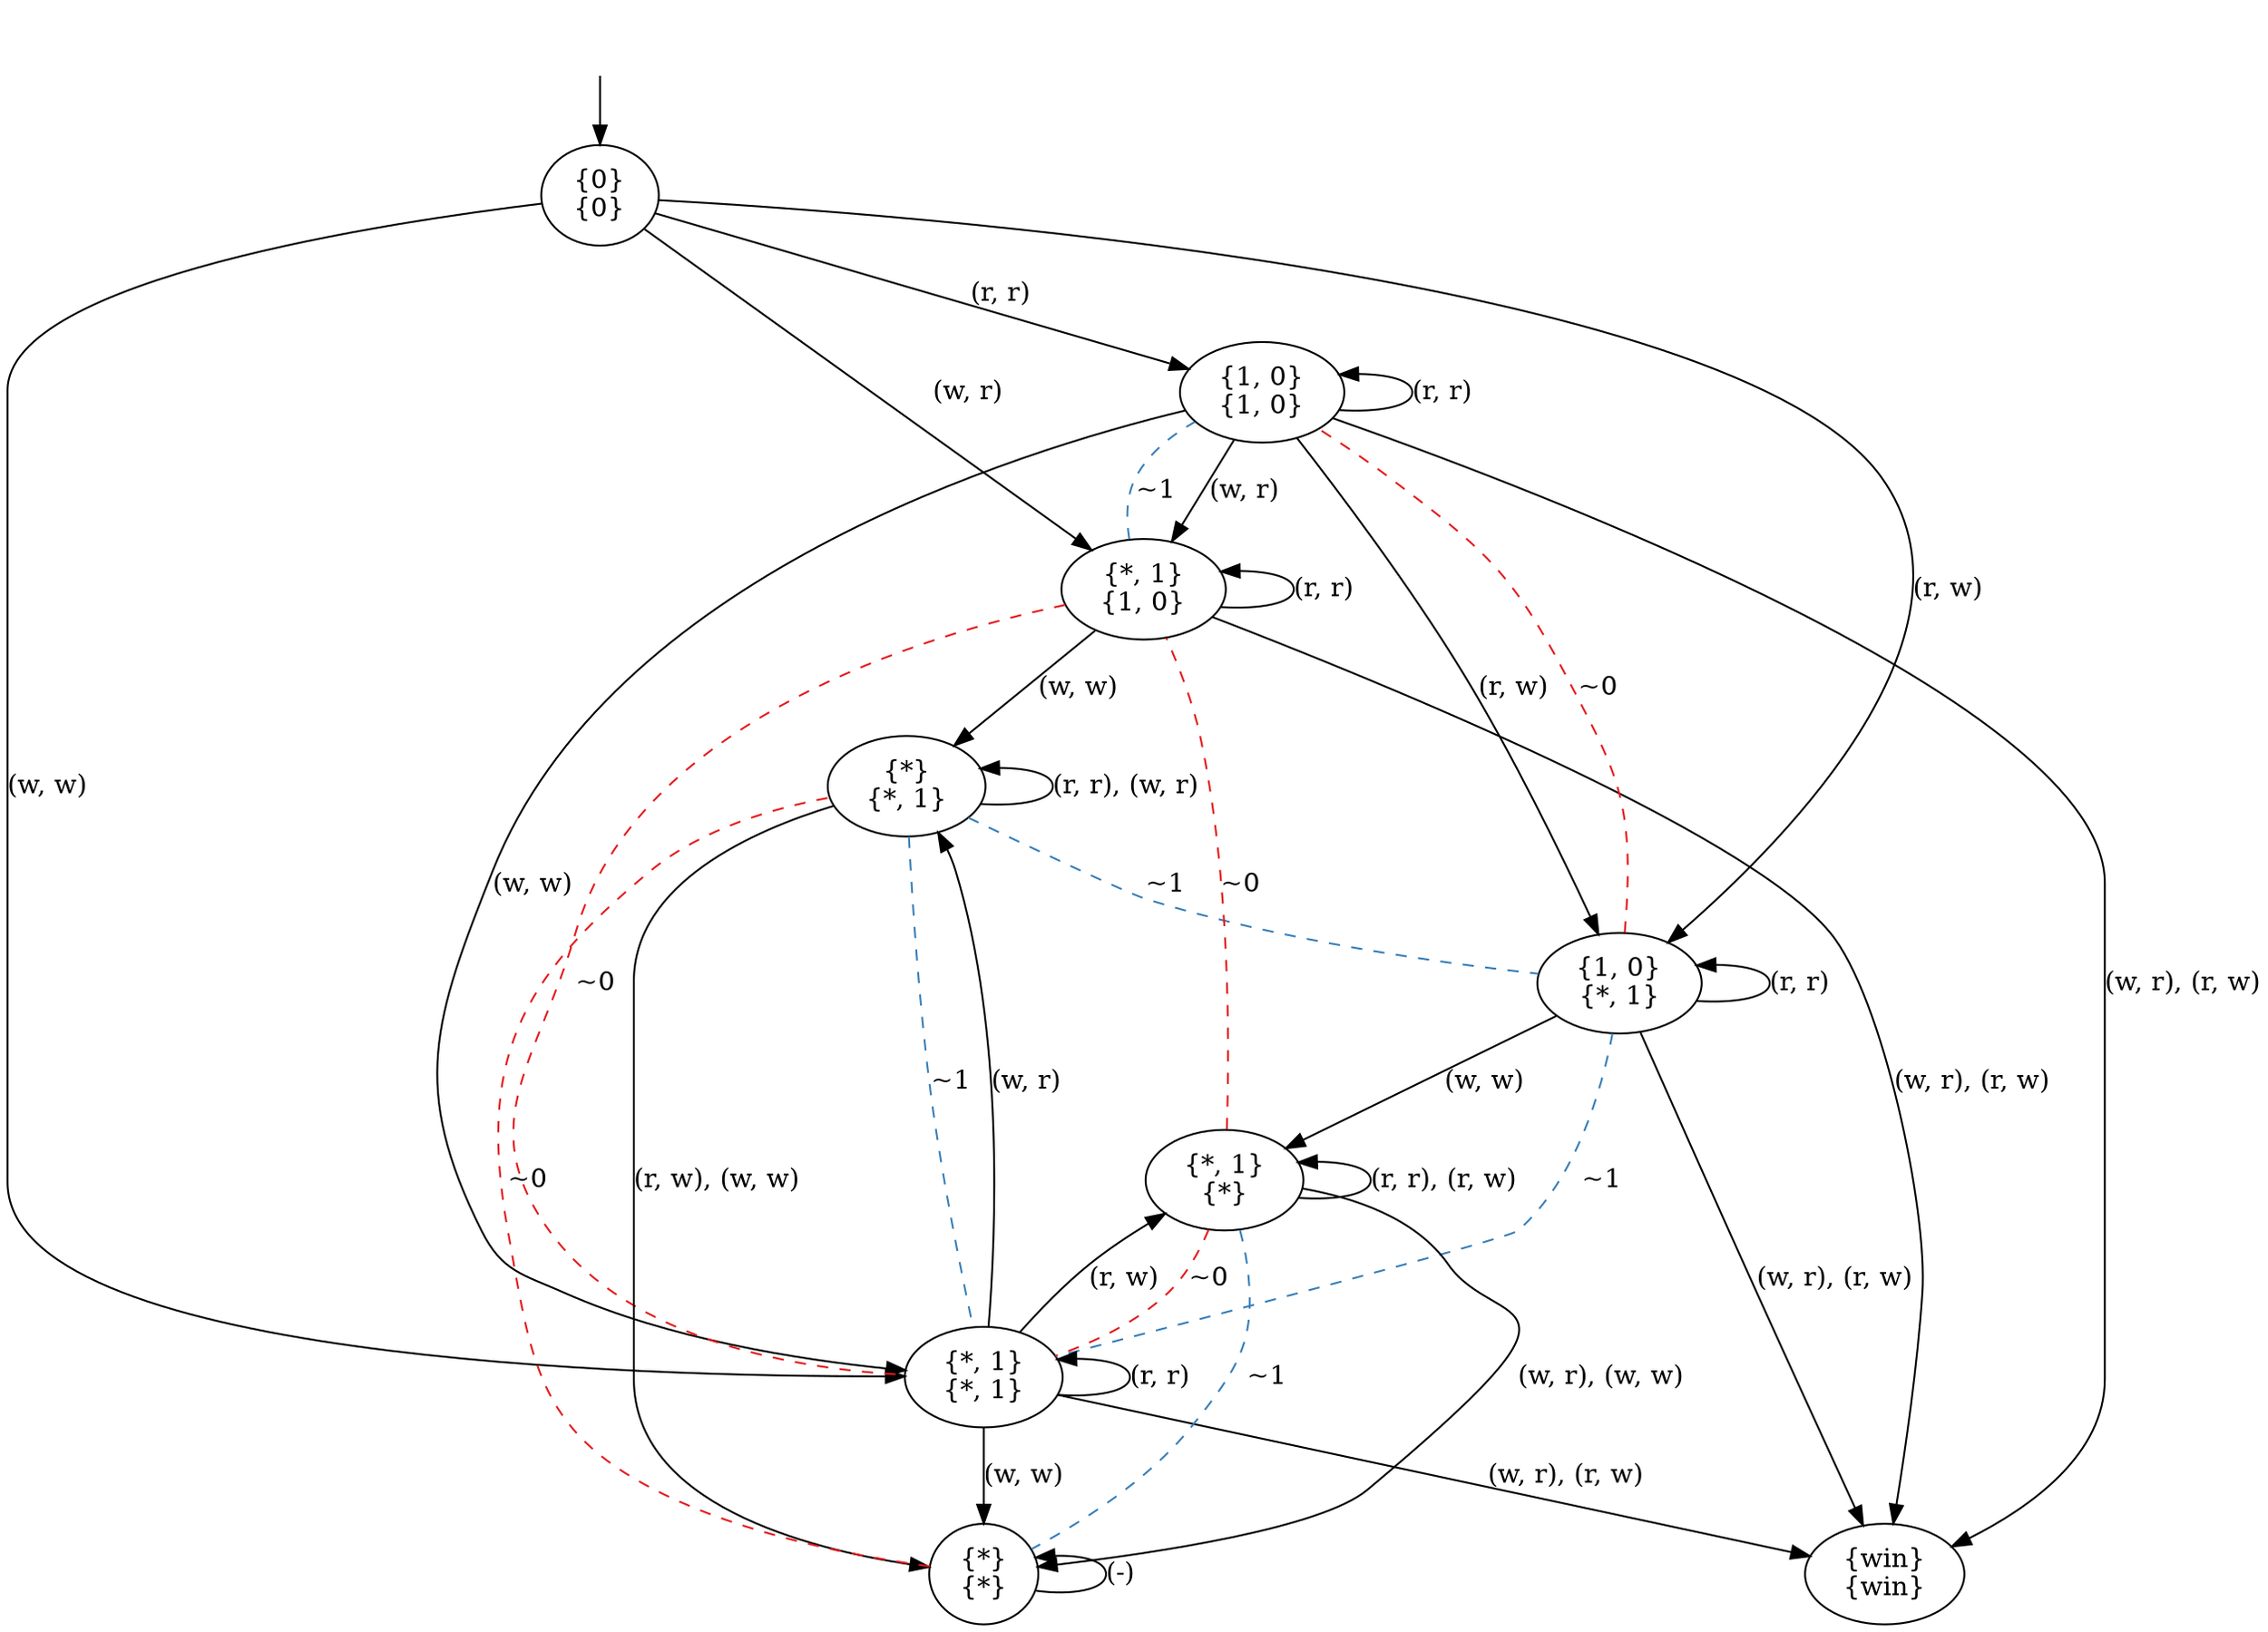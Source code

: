 digraph  {
concentrate=False;
nodesep=0.5;
ranksep=0.5;
splines=True;
4686322264 [label="{0}\n{0}"];
4686322544 [label="{1, 0}\n{1, 0}"];
4686322768 [label="{*, 1}\n{1, 0}"];
4686322152 [label="{1, 0}\n{*, 1}"];
4686322936 [label="{*, 1}\n{*, 1}"];
4686323384 [label="{win}\n{win}"];
4686341736 [label="{*}\n{*, 1}"];
4686342016 [label="{*, 1}\n{*}"];
4686342408 [label="{*}\n{*}"];
hidden [label="", shape=none];
4686322264 -> 4686322544  [action="('r', 'r')", key="('r', 'r')", label="(r, r)"];
4686322264 -> 4686322768  [action="('w', 'r')", key="('w', 'r')", label="(w, r)"];
4686322264 -> 4686322152  [action="('r', 'w')", key="('r', 'w')", label="(r, w)"];
4686322264 -> 4686322936  [action="('w', 'w')", key="('w', 'w')", label="(w, w)"];
4686322544 -> 4686322544  [action="('r', 'r')", dir=back, key="('r', 'r')", label="(r, r)"];
4686322544 -> 4686322768  [action="('w', 'r')", key="('w', 'r')", label="(w, r)"];
4686322544 -> 4686322152  [action="('r', 'w')", key="('r', 'w')", label="(r, w)"];
4686322544 -> 4686322936  [action="('w', 'w')", key="('w', 'w')", label="(w, w)"];
4686322544 -> 4686323384  [action="(('w', 'r'), ('r', 'w'))", key="(('w', 'r'), ('r', 'w'))", label="(w, r), (r, w)"];
4686322768 -> 4686322768  [action="('r', 'r')", dir=back, key="('r', 'r')", label="(r, r)"];
4686322768 -> 4686341736  [action="('w', 'w')", key="('w', 'w')", label="(w, w)"];
4686322768 -> 4686323384  [action="(('w', 'r'), ('r', 'w'))", key="(('w', 'r'), ('r', 'w'))", label="(w, r), (r, w)"];
4686322768 -> 4686322936  [arrowhead=none, color=1, colorscheme=set19, constraint=True, key=0, label="~0", style=dashed];
4686322768 -> 4686322544  [arrowhead=none, color=2, colorscheme=set19, constraint=True, key=0, label="~1", style=dashed];
4686322152 -> 4686322152  [action="('r', 'r')", dir=back, key="('r', 'r')", label="(r, r)"];
4686322152 -> 4686342016  [action="('w', 'w')", key="('w', 'w')", label="(w, w)"];
4686322152 -> 4686323384  [action="(('w', 'r'), ('r', 'w'))", key="(('w', 'r'), ('r', 'w'))", label="(w, r), (r, w)"];
4686322152 -> 4686322544  [arrowhead=none, color=1, colorscheme=set19, constraint=True, key=0, label="~0", style=dashed];
4686322152 -> 4686322936  [arrowhead=none, color=2, colorscheme=set19, constraint=True, key=0, label="~1", style=dashed];
4686322936 -> 4686322936  [action="('r', 'r')", dir=back, key="('r', 'r')", label="(r, r)"];
4686322936 -> 4686341736  [action="('w', 'r')", key="('w', 'r')", label="(w, r)"];
4686322936 -> 4686342016  [action="('r', 'w')", key="('r', 'w')", label="(r, w)"];
4686322936 -> 4686342408  [action="('w', 'w')", key="('w', 'w')", label="(w, w)"];
4686322936 -> 4686323384  [action="(('w', 'r'), ('r', 'w'))", key="(('w', 'r'), ('r', 'w'))", label="(w, r), (r, w)"];
4686341736 -> 4686341736  [action="(('r', 'r'), ('w', 'r'))", dir=back, key="(('r', 'r'), ('w', 'r'))", label="(r, r), (w, r)"];
4686341736 -> 4686342408  [action="(('r', 'w'), ('w', 'w'))", key="(('r', 'w'), ('w', 'w'))", label="(r, w), (w, w)"];
4686341736 -> 4686322152  [arrowhead=none, color=2, colorscheme=set19, constraint=True, key=0, label="~1", style=dashed];
4686341736 -> 4686322936  [arrowhead=none, color=2, colorscheme=set19, constraint=True, key=0, label="~1", style=dashed];
4686342016 -> 4686342016  [action="(('r', 'r'), ('r', 'w'))", dir=back, key="(('r', 'r'), ('r', 'w'))", label="(r, r), (r, w)"];
4686342016 -> 4686342408  [action="(('w', 'r'), ('w', 'w'))", key="(('w', 'r'), ('w', 'w'))", label="(w, r), (w, w)"];
4686342016 -> 4686342408  [arrowhead=none, color=2, colorscheme=set19, constraint=True, key=1, label="~1", style=dashed];
4686342016 -> 4686322768  [arrowhead=none, color=1, colorscheme=set19, constraint=True, key=0, label="~0", style=dashed];
4686342016 -> 4686322936  [arrowhead=none, color=1, colorscheme=set19, constraint=True, key=0, label="~0", style=dashed];
4686342408 -> 4686342408  [action="(('r', 'r'), ('w', 'r'), ('r', 'w'), ('w', 'w'))", dir=back, key="(('r', 'r'), ('w', 'r'), ('r', 'w'), ('w', 'w'))", label="(-)"];
4686342408 -> 4686341736  [arrowhead=none, color=1, colorscheme=set19, constraint=True, key=0, label="~0", style=dashed];
hidden -> 4686322264  [key=0];
}

